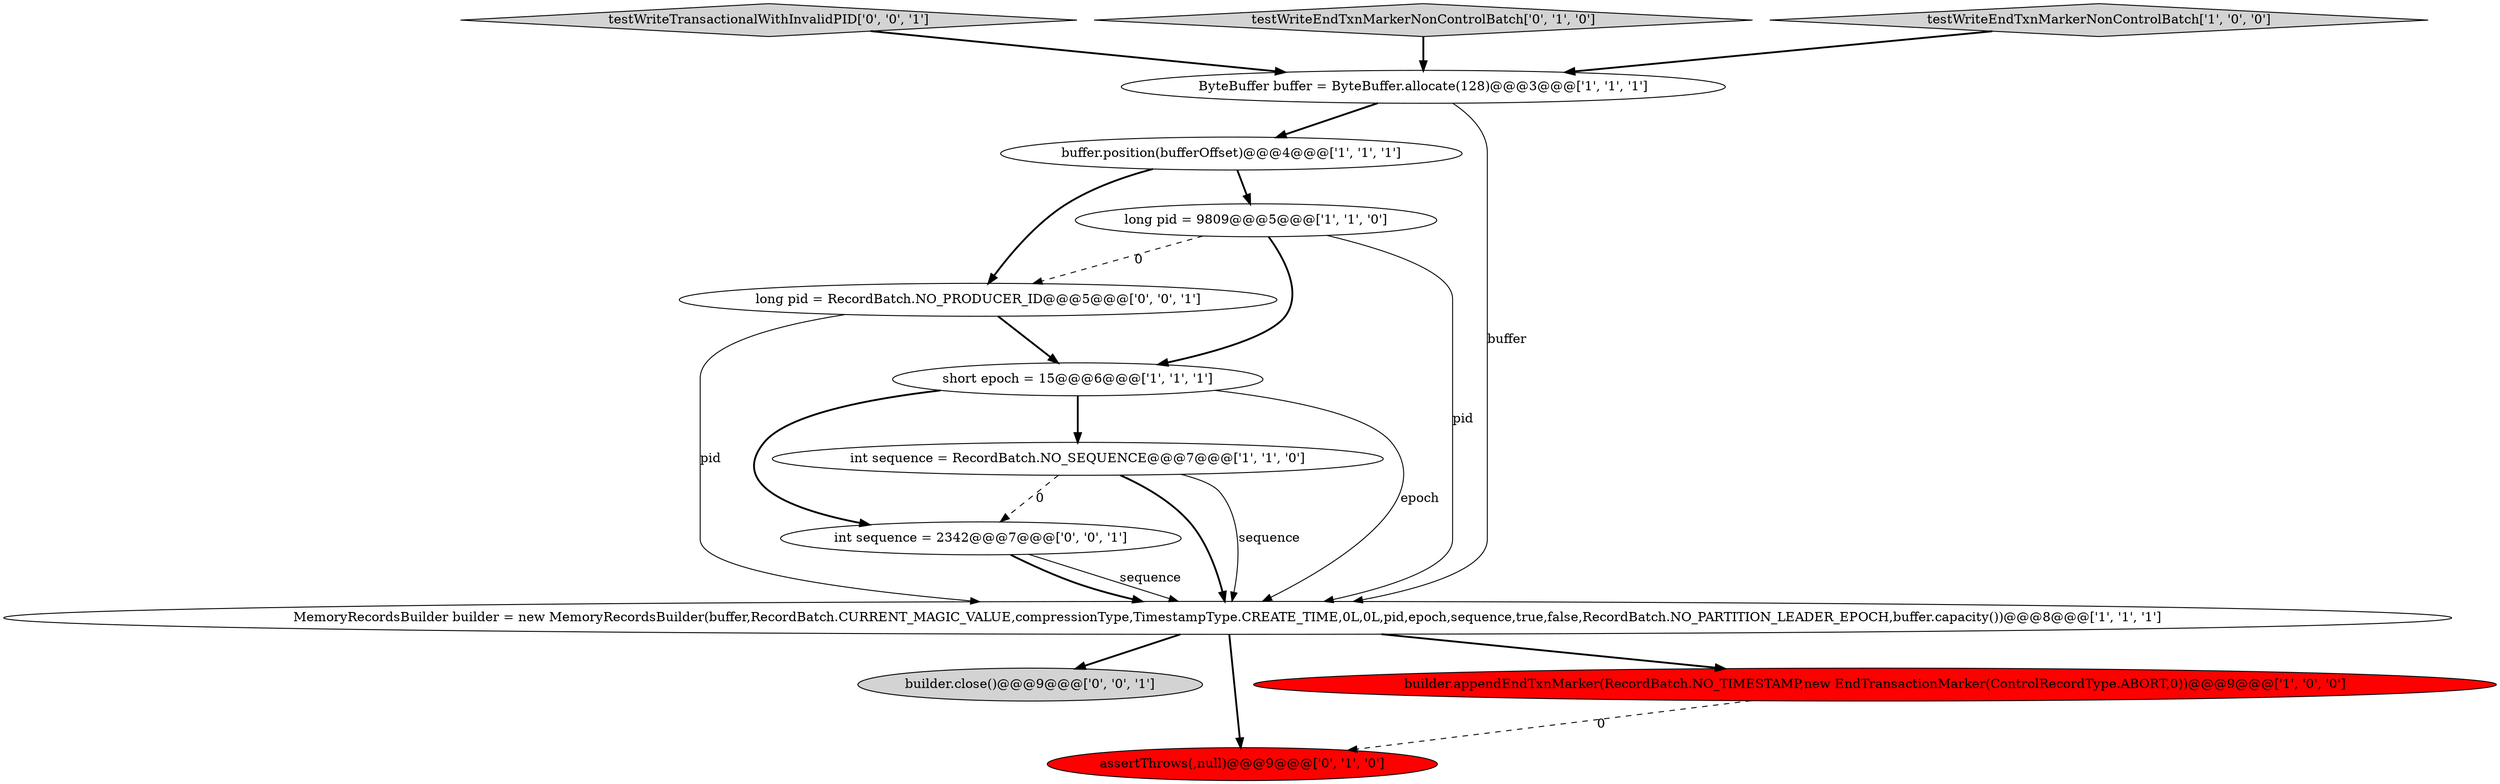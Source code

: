 digraph {
11 [style = filled, label = "int sequence = 2342@@@7@@@['0', '0', '1']", fillcolor = white, shape = ellipse image = "AAA0AAABBB3BBB"];
3 [style = filled, label = "ByteBuffer buffer = ByteBuffer.allocate(128)@@@3@@@['1', '1', '1']", fillcolor = white, shape = ellipse image = "AAA0AAABBB1BBB"];
10 [style = filled, label = "testWriteTransactionalWithInvalidPID['0', '0', '1']", fillcolor = lightgray, shape = diamond image = "AAA0AAABBB3BBB"];
1 [style = filled, label = "buffer.position(bufferOffset)@@@4@@@['1', '1', '1']", fillcolor = white, shape = ellipse image = "AAA0AAABBB1BBB"];
13 [style = filled, label = "builder.close()@@@9@@@['0', '0', '1']", fillcolor = lightgray, shape = ellipse image = "AAA0AAABBB3BBB"];
0 [style = filled, label = "int sequence = RecordBatch.NO_SEQUENCE@@@7@@@['1', '1', '0']", fillcolor = white, shape = ellipse image = "AAA0AAABBB1BBB"];
9 [style = filled, label = "assertThrows(,null)@@@9@@@['0', '1', '0']", fillcolor = red, shape = ellipse image = "AAA1AAABBB2BBB"];
8 [style = filled, label = "testWriteEndTxnMarkerNonControlBatch['0', '1', '0']", fillcolor = lightgray, shape = diamond image = "AAA0AAABBB2BBB"];
7 [style = filled, label = "long pid = 9809@@@5@@@['1', '1', '0']", fillcolor = white, shape = ellipse image = "AAA0AAABBB1BBB"];
6 [style = filled, label = "short epoch = 15@@@6@@@['1', '1', '1']", fillcolor = white, shape = ellipse image = "AAA0AAABBB1BBB"];
2 [style = filled, label = "builder.appendEndTxnMarker(RecordBatch.NO_TIMESTAMP,new EndTransactionMarker(ControlRecordType.ABORT,0))@@@9@@@['1', '0', '0']", fillcolor = red, shape = ellipse image = "AAA1AAABBB1BBB"];
4 [style = filled, label = "testWriteEndTxnMarkerNonControlBatch['1', '0', '0']", fillcolor = lightgray, shape = diamond image = "AAA0AAABBB1BBB"];
5 [style = filled, label = "MemoryRecordsBuilder builder = new MemoryRecordsBuilder(buffer,RecordBatch.CURRENT_MAGIC_VALUE,compressionType,TimestampType.CREATE_TIME,0L,0L,pid,epoch,sequence,true,false,RecordBatch.NO_PARTITION_LEADER_EPOCH,buffer.capacity())@@@8@@@['1', '1', '1']", fillcolor = white, shape = ellipse image = "AAA0AAABBB1BBB"];
12 [style = filled, label = "long pid = RecordBatch.NO_PRODUCER_ID@@@5@@@['0', '0', '1']", fillcolor = white, shape = ellipse image = "AAA0AAABBB3BBB"];
4->3 [style = bold, label=""];
0->5 [style = solid, label="sequence"];
12->5 [style = solid, label="pid"];
3->1 [style = bold, label=""];
5->9 [style = bold, label=""];
6->5 [style = solid, label="epoch"];
8->3 [style = bold, label=""];
10->3 [style = bold, label=""];
0->11 [style = dashed, label="0"];
6->0 [style = bold, label=""];
12->6 [style = bold, label=""];
1->7 [style = bold, label=""];
7->5 [style = solid, label="pid"];
11->5 [style = bold, label=""];
5->2 [style = bold, label=""];
2->9 [style = dashed, label="0"];
5->13 [style = bold, label=""];
6->11 [style = bold, label=""];
7->6 [style = bold, label=""];
1->12 [style = bold, label=""];
7->12 [style = dashed, label="0"];
11->5 [style = solid, label="sequence"];
3->5 [style = solid, label="buffer"];
0->5 [style = bold, label=""];
}
